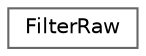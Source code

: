 digraph "Graphical Class Hierarchy"
{
 // INTERACTIVE_SVG=YES
 // LATEX_PDF_SIZE
  bgcolor="transparent";
  edge [fontname=Helvetica,fontsize=10,labelfontname=Helvetica,labelfontsize=10];
  node [fontname=Helvetica,fontsize=10,shape=box,height=0.2,width=0.4];
  rankdir="LR";
  Node0 [id="Node000000",label="FilterRaw",height=0.2,width=0.4,color="grey40", fillcolor="white", style="filled",URL="$df/ddb/class_filter_raw.html",tooltip="The implementation of the \"raw\" filter."];
}
